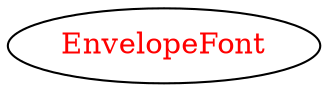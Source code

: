 digraph dependencyGraph {
 concentrate=true;
 ranksep="2.0";
 rankdir="LR"; 
 splines="ortho";
"EnvelopeFont" [fontcolor="red"];
}